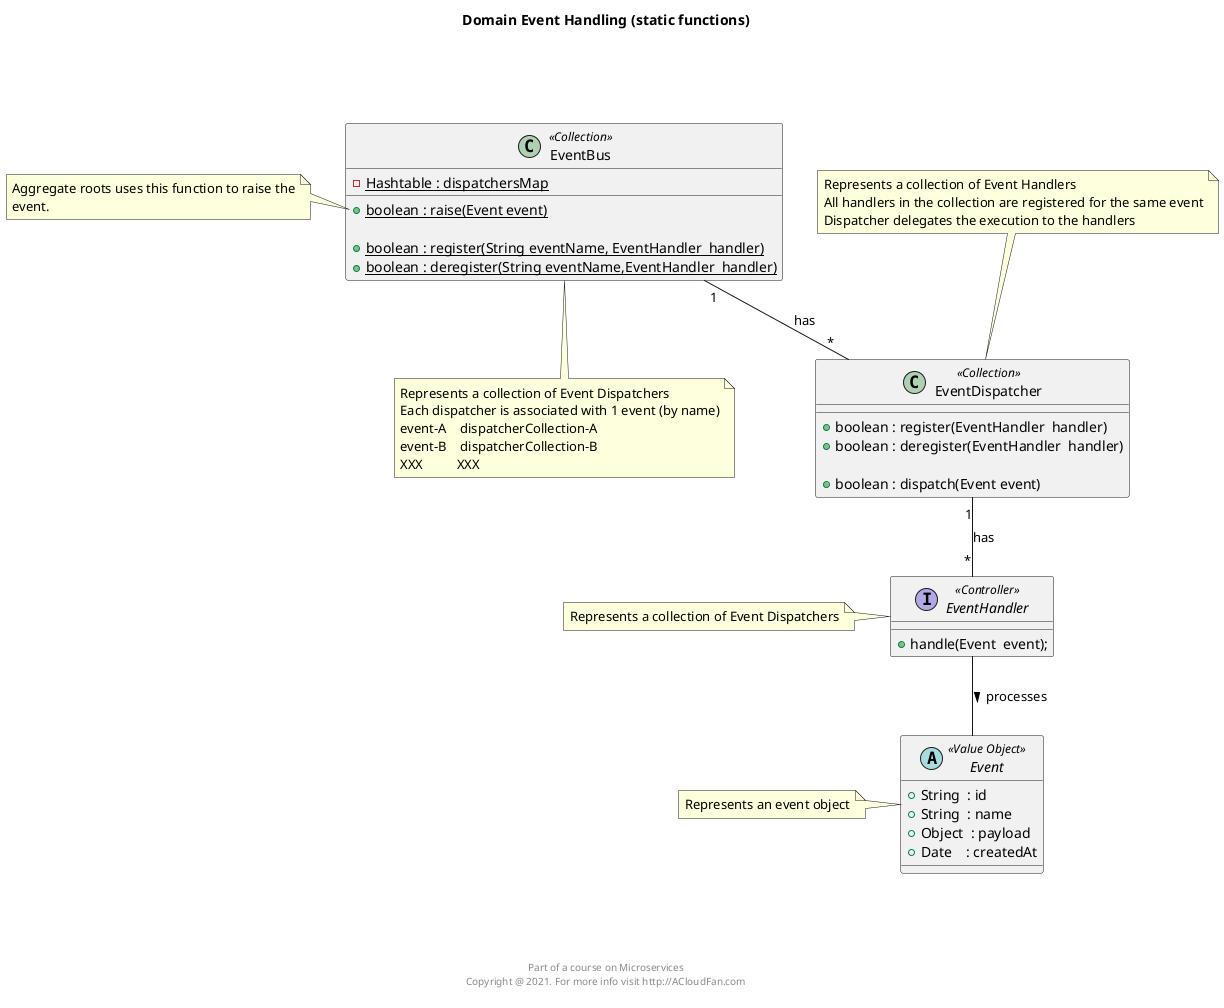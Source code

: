 @startuml

left to right direction
abstract class Event <<Value Object>> {
    + String  : id
    + String  : name
    + Object  : payload
    + Date    : createdAt

}
note top : Represents an event object

class EventBus <<Collection>> {
    - {static} Hashtable : dispatchersMap

    + {static} boolean : raise(Event event)

    + {static} boolean : register(String eventName, EventHandler  handler)
    + {static} boolean : deregister(String eventName,EventHandler  handler)
}
note right of EventBus
    Represents a collection of Event Dispatchers
    Each dispatcher is associated with 1 event (by name)
    event-A    dispatcherCollection-A
    event-B    dispatcherCollection-B
    XXX          XXX
end note

note right of EventBus::"boolean : raise(Event event)"
    Aggregate roots uses this function to raise the
    event.
end note

class EventDispatcher <<Collection>> {
    + boolean : register(EventHandler  handler)
    + boolean : deregister(EventHandler  handler)

    + boolean : dispatch(Event event)
}
note left of EventDispatcher
    Represents a collection of Event Handlers
    All handlers in the collection are registered for the same event
    Dispatcher delegates the execution to the handlers
end note

top to bottom direction

interface EventHandler <<Controller>> {
    + handle(Event  event);
}
note left : Represents a collection of Event Dispatchers

EventBus "1" -- "*" EventDispatcher : has
EventDispatcher "1" -- "*" EventHandler : has
EventHandler -- Event : processes >


title   Domain Event Handling (static functions)\n\n\n\n
footer \n\n\n\n\n\n Part of a course on Microservices \n Copyright @ 2021. For more info visit http://ACloudFan.com \n
@enduml